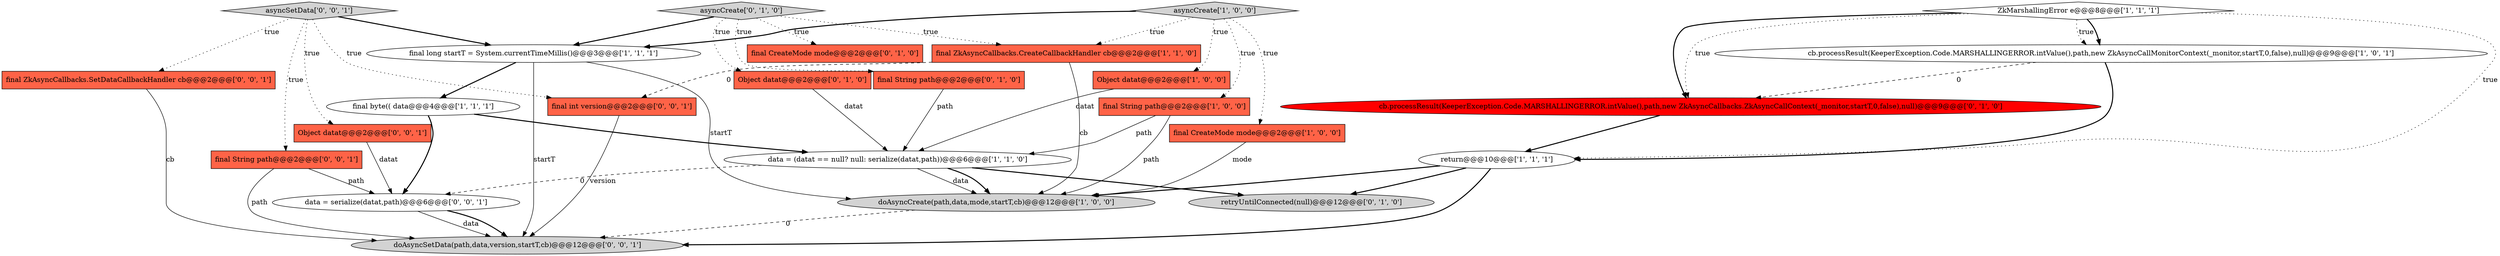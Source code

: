 digraph {
16 [style = filled, label = "cb.processResult(KeeperException.Code.MARSHALLINGERROR.intValue(),path,new ZkAsyncCallbacks.ZkAsyncCallContext(_monitor,startT,0,false),null)@@@9@@@['0', '1', '0']", fillcolor = red, shape = ellipse image = "AAA1AAABBB2BBB"];
6 [style = filled, label = "final String path@@@2@@@['1', '0', '0']", fillcolor = tomato, shape = box image = "AAA0AAABBB1BBB"];
15 [style = filled, label = "final String path@@@2@@@['0', '1', '0']", fillcolor = tomato, shape = box image = "AAA0AAABBB2BBB"];
11 [style = filled, label = "cb.processResult(KeeperException.Code.MARSHALLINGERROR.intValue(),path,new ZkAsyncCallMonitorContext(_monitor,startT,0,false),null)@@@9@@@['1', '0', '1']", fillcolor = white, shape = ellipse image = "AAA0AAABBB1BBB"];
19 [style = filled, label = "final ZkAsyncCallbacks.SetDataCallbackHandler cb@@@2@@@['0', '0', '1']", fillcolor = tomato, shape = box image = "AAA0AAABBB3BBB"];
12 [style = filled, label = "retryUntilConnected(null)@@@12@@@['0', '1', '0']", fillcolor = lightgray, shape = ellipse image = "AAA0AAABBB2BBB"];
4 [style = filled, label = "doAsyncCreate(path,data,mode,startT,cb)@@@12@@@['1', '0', '0']", fillcolor = lightgray, shape = ellipse image = "AAA0AAABBB1BBB"];
2 [style = filled, label = "final long startT = System.currentTimeMillis()@@@3@@@['1', '1', '1']", fillcolor = white, shape = ellipse image = "AAA0AAABBB1BBB"];
7 [style = filled, label = "asyncCreate['1', '0', '0']", fillcolor = lightgray, shape = diamond image = "AAA0AAABBB1BBB"];
21 [style = filled, label = "Object datat@@@2@@@['0', '0', '1']", fillcolor = tomato, shape = box image = "AAA0AAABBB3BBB"];
23 [style = filled, label = "asyncSetData['0', '0', '1']", fillcolor = lightgray, shape = diamond image = "AAA0AAABBB3BBB"];
20 [style = filled, label = "data = serialize(datat,path)@@@6@@@['0', '0', '1']", fillcolor = white, shape = ellipse image = "AAA0AAABBB3BBB"];
24 [style = filled, label = "doAsyncSetData(path,data,version,startT,cb)@@@12@@@['0', '0', '1']", fillcolor = lightgray, shape = ellipse image = "AAA0AAABBB3BBB"];
14 [style = filled, label = "Object datat@@@2@@@['0', '1', '0']", fillcolor = tomato, shape = box image = "AAA0AAABBB2BBB"];
5 [style = filled, label = "Object datat@@@2@@@['1', '0', '0']", fillcolor = tomato, shape = box image = "AAA0AAABBB1BBB"];
17 [style = filled, label = "asyncCreate['0', '1', '0']", fillcolor = lightgray, shape = diamond image = "AAA0AAABBB2BBB"];
3 [style = filled, label = "data = (datat == null? null: serialize(datat,path))@@@6@@@['1', '1', '0']", fillcolor = white, shape = ellipse image = "AAA0AAABBB1BBB"];
22 [style = filled, label = "final int version@@@2@@@['0', '0', '1']", fillcolor = tomato, shape = box image = "AAA0AAABBB3BBB"];
0 [style = filled, label = "final byte(( data@@@4@@@['1', '1', '1']", fillcolor = white, shape = ellipse image = "AAA0AAABBB1BBB"];
8 [style = filled, label = "ZkMarshallingError e@@@8@@@['1', '1', '1']", fillcolor = white, shape = diamond image = "AAA0AAABBB1BBB"];
9 [style = filled, label = "final ZkAsyncCallbacks.CreateCallbackHandler cb@@@2@@@['1', '1', '0']", fillcolor = tomato, shape = box image = "AAA0AAABBB1BBB"];
10 [style = filled, label = "return@@@10@@@['1', '1', '1']", fillcolor = white, shape = ellipse image = "AAA0AAABBB1BBB"];
1 [style = filled, label = "final CreateMode mode@@@2@@@['1', '0', '0']", fillcolor = tomato, shape = box image = "AAA0AAABBB1BBB"];
13 [style = filled, label = "final CreateMode mode@@@2@@@['0', '1', '0']", fillcolor = tomato, shape = box image = "AAA0AAABBB2BBB"];
18 [style = filled, label = "final String path@@@2@@@['0', '0', '1']", fillcolor = tomato, shape = box image = "AAA0AAABBB3BBB"];
0->3 [style = bold, label=""];
8->16 [style = bold, label=""];
7->6 [style = dotted, label="true"];
20->24 [style = solid, label="data"];
23->22 [style = dotted, label="true"];
16->10 [style = bold, label=""];
11->16 [style = dashed, label="0"];
10->24 [style = bold, label=""];
8->16 [style = dotted, label="true"];
23->21 [style = dotted, label="true"];
17->14 [style = dotted, label="true"];
3->4 [style = solid, label="data"];
18->20 [style = solid, label="path"];
9->22 [style = dashed, label="0"];
6->4 [style = solid, label="path"];
5->3 [style = solid, label="datat"];
3->12 [style = bold, label=""];
8->10 [style = dotted, label="true"];
7->9 [style = dotted, label="true"];
23->19 [style = dotted, label="true"];
3->4 [style = bold, label=""];
22->24 [style = solid, label="version"];
7->5 [style = dotted, label="true"];
14->3 [style = solid, label="datat"];
6->3 [style = solid, label="path"];
19->24 [style = solid, label="cb"];
2->0 [style = bold, label=""];
17->15 [style = dotted, label="true"];
23->18 [style = dotted, label="true"];
15->3 [style = solid, label="path"];
17->2 [style = bold, label=""];
11->10 [style = bold, label=""];
7->2 [style = bold, label=""];
10->12 [style = bold, label=""];
1->4 [style = solid, label="mode"];
17->9 [style = dotted, label="true"];
3->20 [style = dashed, label="0"];
2->24 [style = solid, label="startT"];
2->4 [style = solid, label="startT"];
10->4 [style = bold, label=""];
8->11 [style = dotted, label="true"];
0->20 [style = bold, label=""];
18->24 [style = solid, label="path"];
23->2 [style = bold, label=""];
4->24 [style = dashed, label="0"];
20->24 [style = bold, label=""];
7->1 [style = dotted, label="true"];
17->13 [style = dotted, label="true"];
8->11 [style = bold, label=""];
9->4 [style = solid, label="cb"];
21->20 [style = solid, label="datat"];
}
